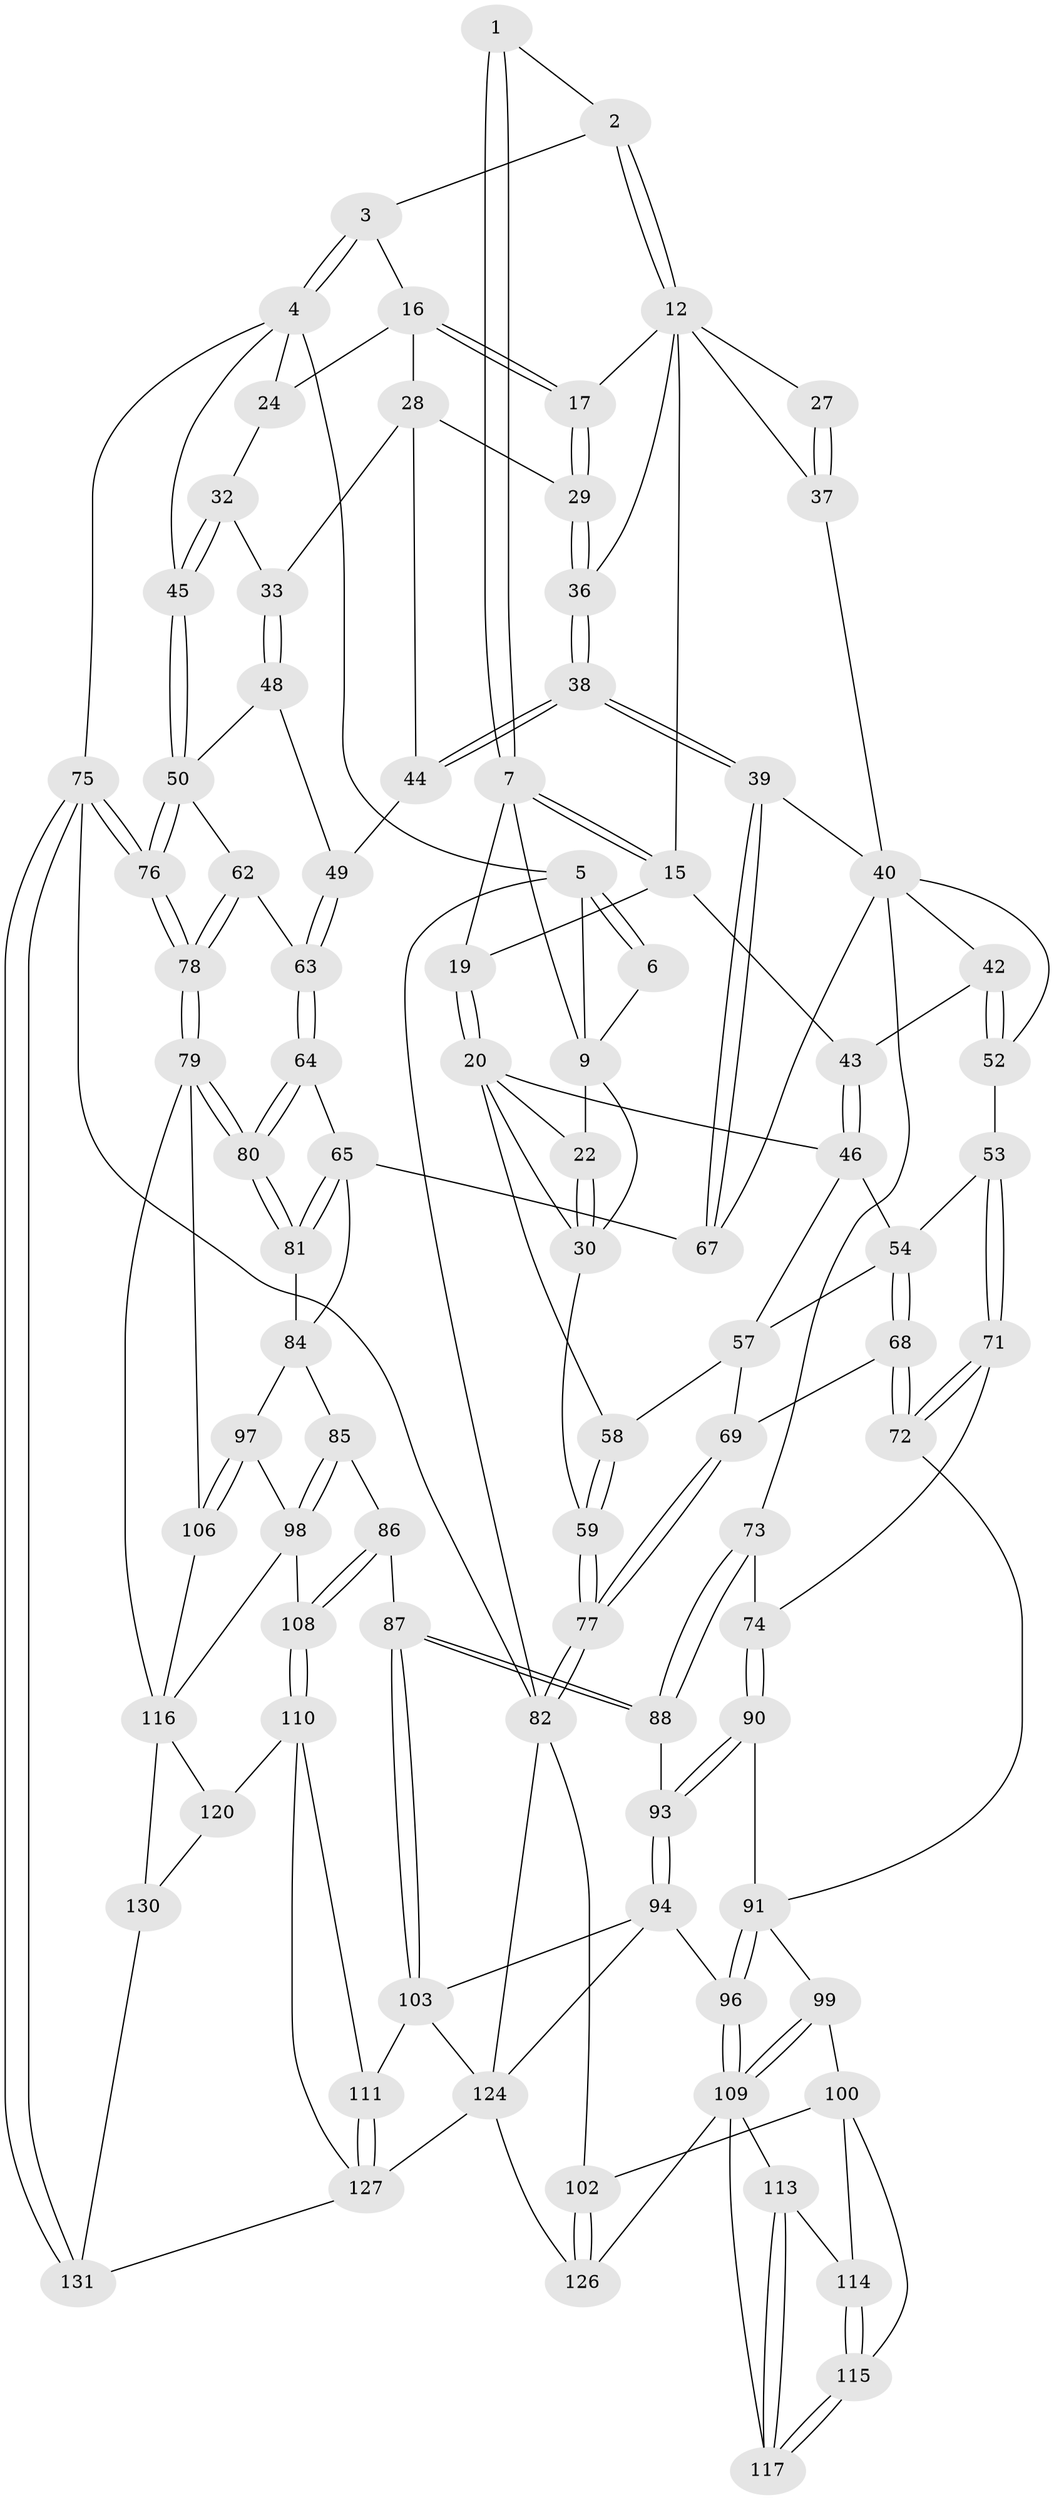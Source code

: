// original degree distribution, {3: 0.015151515151515152, 4: 0.25, 6: 0.23484848484848486, 5: 0.5}
// Generated by graph-tools (version 1.1) at 2025/21/03/04/25 18:21:42]
// undirected, 92 vertices, 215 edges
graph export_dot {
graph [start="1"]
  node [color=gray90,style=filled];
  1 [pos="+0.5057973282904786+0"];
  2 [pos="+0.6537413464718985+0"];
  3 [pos="+0.7149086766827915+0"];
  4 [pos="+1+0",super="+25"];
  5 [pos="+0+0"];
  6 [pos="+0.12075008206826193+0"];
  7 [pos="+0.37993729558697453+0.07854438603176016",super="+8"];
  9 [pos="+0.1535783849252916+0.02149596390182217",super="+10"];
  12 [pos="+0.653845220383067+0",super="+18+13"];
  15 [pos="+0.3870118754192852+0.1575169910149561",super="+35"];
  16 [pos="+0.8916837217980855+0.07009967016183553",super="+23"];
  17 [pos="+0.7736712371509741+0.19149949969614943"];
  19 [pos="+0.21035186628009378+0.23156967541750234"];
  20 [pos="+0.18450118320262243+0.2684761830506811",super="+21"];
  22 [pos="+0.07010858780974497+0.1043037704111684"];
  24 [pos="+0.9998312395682571+0.10402039129841896"];
  27 [pos="+0.6135474397685027+0.20043972796953696"];
  28 [pos="+0.8749341517379291+0.23028711655316195",super="+34"];
  29 [pos="+0.7745054253454599+0.19356272834480096"];
  30 [pos="+0.005036864854830478+0.2825580003430743",super="+31"];
  32 [pos="+0.9386873309992066+0.2511802215888272"];
  33 [pos="+0.9123059382905752+0.26745322186645865"];
  36 [pos="+0.7237745483270654+0.3133163174301883"];
  37 [pos="+0.5322490087715364+0.27813715054141347"];
  38 [pos="+0.7179803759088416+0.369326541670677"];
  39 [pos="+0.7095304871504684+0.37716952010117016"];
  40 [pos="+0.5470198572625308+0.3331873485862395",super="+60+41"];
  42 [pos="+0.40309155236492517+0.3294813171434715"];
  43 [pos="+0.3604944497490806+0.32071747632772757"];
  44 [pos="+0.7482882680585531+0.3668713990889842"];
  45 [pos="+1+0.21860547587322515"];
  46 [pos="+0.29831966464916204+0.36543522936083894",super="+47"];
  48 [pos="+0.9221092695932278+0.2950309298486802"];
  49 [pos="+0.8664644914089318+0.4008460568400616"];
  50 [pos="+1+0.4171117760612281",super="+51"];
  52 [pos="+0.4256082543028885+0.4515525100521221"];
  53 [pos="+0.379687806749261+0.4596561597778733"];
  54 [pos="+0.32829701151619967+0.42735096724730565",super="+55"];
  57 [pos="+0.1412266906503525+0.4778985108840042",super="+61"];
  58 [pos="+0.09527772711339237+0.44665164921694434"];
  59 [pos="+0+0.41930965221235356"];
  62 [pos="+0.9263141402287219+0.4741871106547023"];
  63 [pos="+0.9248010830016434+0.47477492056105164"];
  64 [pos="+0.9180099100731312+0.48588109668592466"];
  65 [pos="+0.8562083839966557+0.5191128399830032",super="+66"];
  67 [pos="+0.7098722851323077+0.5109907571457445"];
  68 [pos="+0.20820667065006926+0.5916470808471652"];
  69 [pos="+0.16230890138756485+0.5516333872098755"];
  71 [pos="+0.3561170267336209+0.5827600817414086"];
  72 [pos="+0.21076159031316816+0.5955780881262063"];
  73 [pos="+0.4998712247770831+0.5832415863888829"];
  74 [pos="+0.375962321582372+0.5966037360964492"];
  75 [pos="+1+1"];
  76 [pos="+1+0.7660004405826232"];
  77 [pos="+0+0.646097452667614"];
  78 [pos="+1+0.7657349158257198"];
  79 [pos="+1+0.7666115015417955",super="+105"];
  80 [pos="+0.9816184149054338+0.6768049905176948"];
  81 [pos="+0.867442720893482+0.6562676033257642"];
  82 [pos="+0+0.7055927162045126",super="+83"];
  84 [pos="+0.7085614430245144+0.6023155642952013",super="+89"];
  85 [pos="+0.7071878544329757+0.6043786192755605"];
  86 [pos="+0.6654878232932474+0.643351555858851"];
  87 [pos="+0.5709156754934887+0.6768410065244448"];
  88 [pos="+0.527982794417542+0.6393417042206605"];
  90 [pos="+0.3813317943621991+0.6525362285365194"];
  91 [pos="+0.36114220018057913+0.6821080336450668",super="+92"];
  93 [pos="+0.43249972486713606+0.6956121574018724"];
  94 [pos="+0.4198129738992861+0.8186803178277715",super="+95"];
  96 [pos="+0.3333917044523555+0.8176538693276953"];
  97 [pos="+0.8094943071736348+0.7517823246721531"];
  98 [pos="+0.7810493942165274+0.7636649060351333",super="+107"];
  99 [pos="+0.20290692920973366+0.6986859836391441"];
  100 [pos="+0.18940694811550549+0.7065231155361842",super="+101"];
  102 [pos="+0+0.7238524958133449"];
  103 [pos="+0.5503010415922326+0.8078044153135011",super="+104"];
  106 [pos="+0.8867179799824901+0.7946055902037592"];
  108 [pos="+0.7115414388842659+0.7924922349541547"];
  109 [pos="+0.28895100460874745+0.793891391404785",super="+112"];
  110 [pos="+0.6618821151612783+0.8428818505625378",super="+121"];
  111 [pos="+0.552722488155403+0.8089345815160718"];
  113 [pos="+0.1571876012957882+0.8347224140009344"];
  114 [pos="+0.16088840913513822+0.7669047653812167"];
  115 [pos="+0.05776007087140348+0.8464939068550869"];
  116 [pos="+0.8018282384583707+0.8426279728561908",super="+118"];
  117 [pos="+0.10366215720329335+0.9010965971602022"];
  120 [pos="+0.7702137978109924+0.9275798738704784"];
  124 [pos="+0.250778334963197+1",super="+129+125"];
  126 [pos="+0.15006993000687108+1"];
  127 [pos="+0.6142276519736967+1",super="+128"];
  130 [pos="+0.9269454073994401+0.934008249145561",super="+132"];
  131 [pos="+0.8762734293849849+1"];
  1 -- 2;
  1 -- 7;
  1 -- 7;
  2 -- 3;
  2 -- 12;
  2 -- 12;
  3 -- 4;
  3 -- 4;
  3 -- 16;
  4 -- 5;
  4 -- 75;
  4 -- 24;
  4 -- 45;
  5 -- 6;
  5 -- 6;
  5 -- 82;
  5 -- 9;
  6 -- 9;
  7 -- 15;
  7 -- 15;
  7 -- 9;
  7 -- 19;
  9 -- 22;
  9 -- 30;
  12 -- 17;
  12 -- 27 [weight=2];
  12 -- 36;
  12 -- 37;
  12 -- 15;
  15 -- 43;
  15 -- 19;
  16 -- 17;
  16 -- 17;
  16 -- 24;
  16 -- 28;
  17 -- 29;
  17 -- 29;
  19 -- 20;
  19 -- 20;
  20 -- 46;
  20 -- 58;
  20 -- 22;
  20 -- 30;
  22 -- 30;
  22 -- 30;
  24 -- 32;
  27 -- 37;
  27 -- 37;
  28 -- 29;
  28 -- 33;
  28 -- 44;
  29 -- 36;
  29 -- 36;
  30 -- 59;
  32 -- 33;
  32 -- 45;
  32 -- 45;
  33 -- 48;
  33 -- 48;
  36 -- 38;
  36 -- 38;
  37 -- 40;
  38 -- 39;
  38 -- 39;
  38 -- 44;
  38 -- 44;
  39 -- 40;
  39 -- 67;
  39 -- 67;
  40 -- 73;
  40 -- 67;
  40 -- 52;
  40 -- 42;
  42 -- 43;
  42 -- 52;
  42 -- 52;
  43 -- 46;
  43 -- 46;
  44 -- 49;
  45 -- 50;
  45 -- 50;
  46 -- 54;
  46 -- 57;
  48 -- 49;
  48 -- 50;
  49 -- 63;
  49 -- 63;
  50 -- 76;
  50 -- 76;
  50 -- 62;
  52 -- 53;
  53 -- 54;
  53 -- 71;
  53 -- 71;
  54 -- 68;
  54 -- 68;
  54 -- 57;
  57 -- 58;
  57 -- 69;
  58 -- 59;
  58 -- 59;
  59 -- 77;
  59 -- 77;
  62 -- 63;
  62 -- 78;
  62 -- 78;
  63 -- 64;
  63 -- 64;
  64 -- 65;
  64 -- 80;
  64 -- 80;
  65 -- 81;
  65 -- 81;
  65 -- 67;
  65 -- 84;
  68 -- 69;
  68 -- 72;
  68 -- 72;
  69 -- 77;
  69 -- 77;
  71 -- 72;
  71 -- 72;
  71 -- 74;
  72 -- 91;
  73 -- 74;
  73 -- 88;
  73 -- 88;
  74 -- 90;
  74 -- 90;
  75 -- 76;
  75 -- 76;
  75 -- 131;
  75 -- 131;
  75 -- 82;
  76 -- 78;
  76 -- 78;
  77 -- 82;
  77 -- 82;
  78 -- 79;
  78 -- 79;
  79 -- 80;
  79 -- 80;
  79 -- 106;
  79 -- 116;
  80 -- 81;
  80 -- 81;
  81 -- 84;
  82 -- 102;
  82 -- 124;
  84 -- 85;
  84 -- 97;
  85 -- 86;
  85 -- 98;
  85 -- 98;
  86 -- 87;
  86 -- 108;
  86 -- 108;
  87 -- 88;
  87 -- 88;
  87 -- 103;
  87 -- 103;
  88 -- 93;
  90 -- 91;
  90 -- 93;
  90 -- 93;
  91 -- 96;
  91 -- 96;
  91 -- 99;
  93 -- 94;
  93 -- 94;
  94 -- 103;
  94 -- 96;
  94 -- 124;
  96 -- 109;
  96 -- 109;
  97 -- 98;
  97 -- 106;
  97 -- 106;
  98 -- 108;
  98 -- 116;
  99 -- 100;
  99 -- 109;
  99 -- 109;
  100 -- 114;
  100 -- 115;
  100 -- 102;
  102 -- 126;
  102 -- 126;
  103 -- 111;
  103 -- 124;
  106 -- 116;
  108 -- 110;
  108 -- 110;
  109 -- 113;
  109 -- 117;
  109 -- 126;
  110 -- 111;
  110 -- 120;
  110 -- 127;
  111 -- 127;
  111 -- 127;
  113 -- 114;
  113 -- 117;
  113 -- 117;
  114 -- 115;
  114 -- 115;
  115 -- 117;
  115 -- 117;
  116 -- 120;
  116 -- 130 [weight=2];
  120 -- 130;
  124 -- 127;
  124 -- 126;
  127 -- 131;
  130 -- 131;
}
